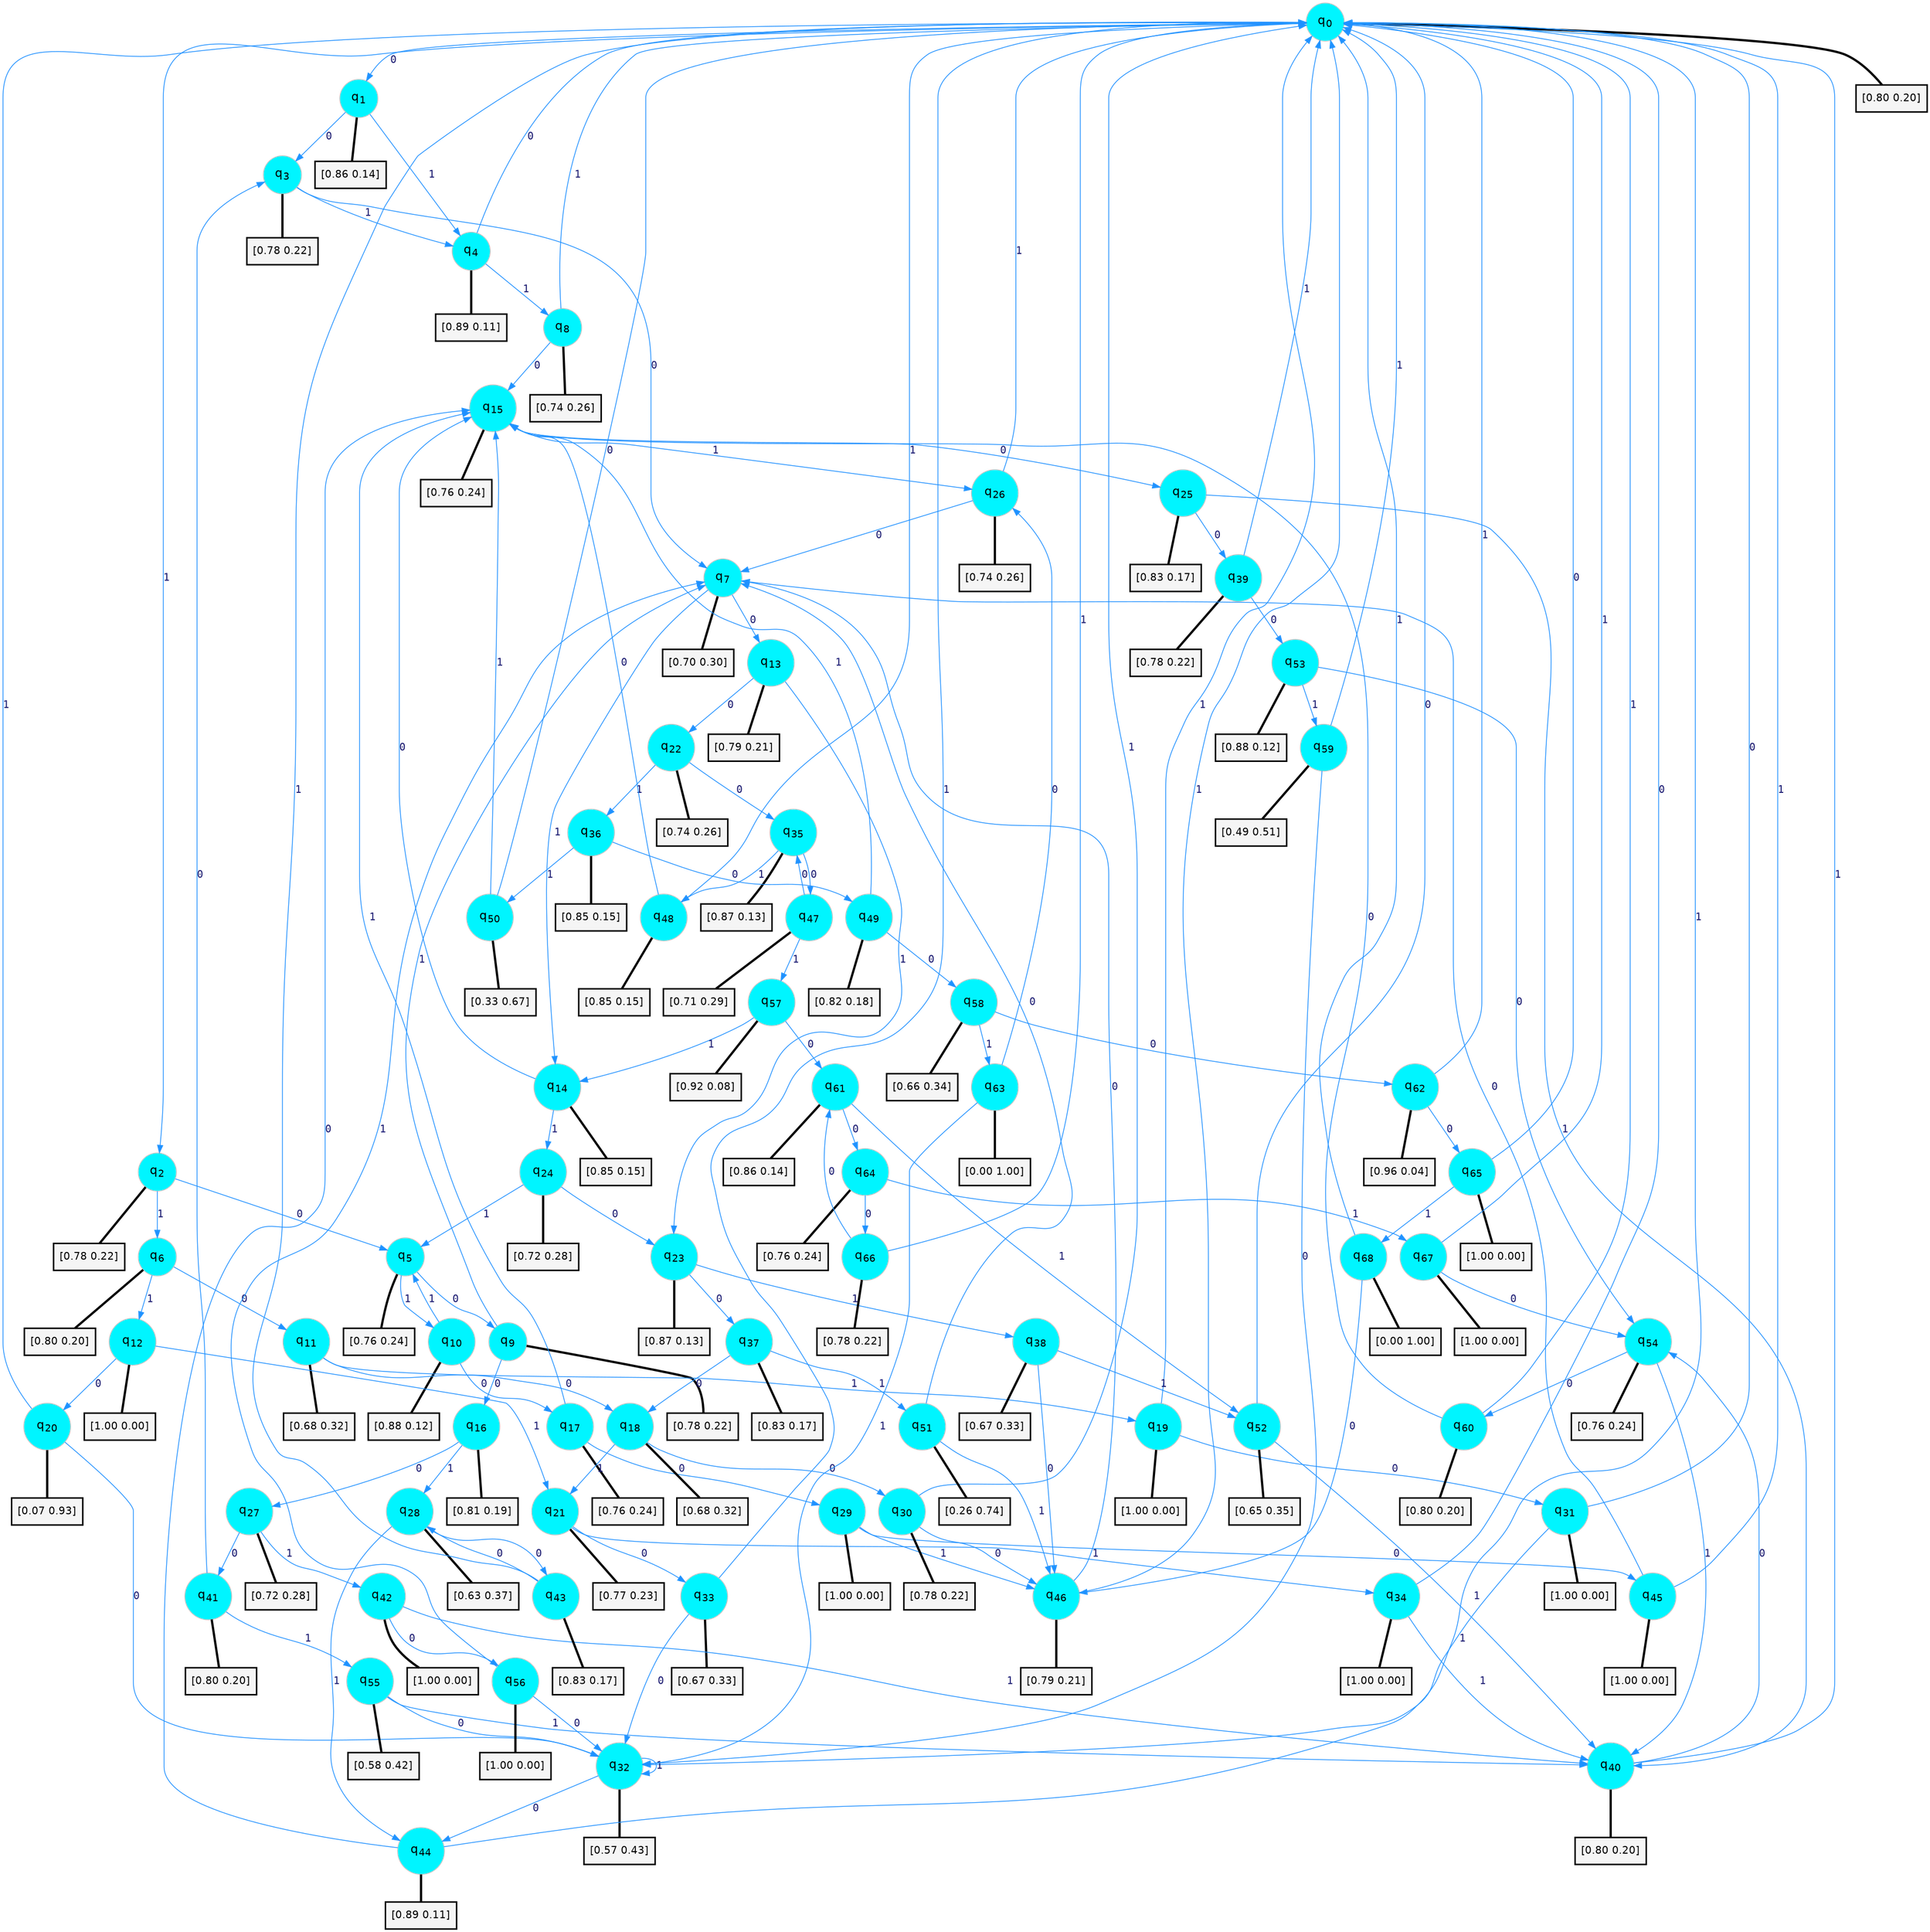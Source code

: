 digraph G {
graph [
bgcolor=transparent, dpi=300, rankdir=TD, size="40,25"];
node [
color=gray, fillcolor=turquoise1, fontcolor=black, fontname=Helvetica, fontsize=16, fontweight=bold, shape=circle, style=filled];
edge [
arrowsize=1, color=dodgerblue1, fontcolor=midnightblue, fontname=courier, fontweight=bold, penwidth=1, style=solid, weight=20];
0[label=<q<SUB>0</SUB>>];
1[label=<q<SUB>1</SUB>>];
2[label=<q<SUB>2</SUB>>];
3[label=<q<SUB>3</SUB>>];
4[label=<q<SUB>4</SUB>>];
5[label=<q<SUB>5</SUB>>];
6[label=<q<SUB>6</SUB>>];
7[label=<q<SUB>7</SUB>>];
8[label=<q<SUB>8</SUB>>];
9[label=<q<SUB>9</SUB>>];
10[label=<q<SUB>10</SUB>>];
11[label=<q<SUB>11</SUB>>];
12[label=<q<SUB>12</SUB>>];
13[label=<q<SUB>13</SUB>>];
14[label=<q<SUB>14</SUB>>];
15[label=<q<SUB>15</SUB>>];
16[label=<q<SUB>16</SUB>>];
17[label=<q<SUB>17</SUB>>];
18[label=<q<SUB>18</SUB>>];
19[label=<q<SUB>19</SUB>>];
20[label=<q<SUB>20</SUB>>];
21[label=<q<SUB>21</SUB>>];
22[label=<q<SUB>22</SUB>>];
23[label=<q<SUB>23</SUB>>];
24[label=<q<SUB>24</SUB>>];
25[label=<q<SUB>25</SUB>>];
26[label=<q<SUB>26</SUB>>];
27[label=<q<SUB>27</SUB>>];
28[label=<q<SUB>28</SUB>>];
29[label=<q<SUB>29</SUB>>];
30[label=<q<SUB>30</SUB>>];
31[label=<q<SUB>31</SUB>>];
32[label=<q<SUB>32</SUB>>];
33[label=<q<SUB>33</SUB>>];
34[label=<q<SUB>34</SUB>>];
35[label=<q<SUB>35</SUB>>];
36[label=<q<SUB>36</SUB>>];
37[label=<q<SUB>37</SUB>>];
38[label=<q<SUB>38</SUB>>];
39[label=<q<SUB>39</SUB>>];
40[label=<q<SUB>40</SUB>>];
41[label=<q<SUB>41</SUB>>];
42[label=<q<SUB>42</SUB>>];
43[label=<q<SUB>43</SUB>>];
44[label=<q<SUB>44</SUB>>];
45[label=<q<SUB>45</SUB>>];
46[label=<q<SUB>46</SUB>>];
47[label=<q<SUB>47</SUB>>];
48[label=<q<SUB>48</SUB>>];
49[label=<q<SUB>49</SUB>>];
50[label=<q<SUB>50</SUB>>];
51[label=<q<SUB>51</SUB>>];
52[label=<q<SUB>52</SUB>>];
53[label=<q<SUB>53</SUB>>];
54[label=<q<SUB>54</SUB>>];
55[label=<q<SUB>55</SUB>>];
56[label=<q<SUB>56</SUB>>];
57[label=<q<SUB>57</SUB>>];
58[label=<q<SUB>58</SUB>>];
59[label=<q<SUB>59</SUB>>];
60[label=<q<SUB>60</SUB>>];
61[label=<q<SUB>61</SUB>>];
62[label=<q<SUB>62</SUB>>];
63[label=<q<SUB>63</SUB>>];
64[label=<q<SUB>64</SUB>>];
65[label=<q<SUB>65</SUB>>];
66[label=<q<SUB>66</SUB>>];
67[label=<q<SUB>67</SUB>>];
68[label=<q<SUB>68</SUB>>];
69[label="[0.80 0.20]", shape=box,fontcolor=black, fontname=Helvetica, fontsize=14, penwidth=2, fillcolor=whitesmoke,color=black];
70[label="[0.86 0.14]", shape=box,fontcolor=black, fontname=Helvetica, fontsize=14, penwidth=2, fillcolor=whitesmoke,color=black];
71[label="[0.78 0.22]", shape=box,fontcolor=black, fontname=Helvetica, fontsize=14, penwidth=2, fillcolor=whitesmoke,color=black];
72[label="[0.78 0.22]", shape=box,fontcolor=black, fontname=Helvetica, fontsize=14, penwidth=2, fillcolor=whitesmoke,color=black];
73[label="[0.89 0.11]", shape=box,fontcolor=black, fontname=Helvetica, fontsize=14, penwidth=2, fillcolor=whitesmoke,color=black];
74[label="[0.76 0.24]", shape=box,fontcolor=black, fontname=Helvetica, fontsize=14, penwidth=2, fillcolor=whitesmoke,color=black];
75[label="[0.80 0.20]", shape=box,fontcolor=black, fontname=Helvetica, fontsize=14, penwidth=2, fillcolor=whitesmoke,color=black];
76[label="[0.70 0.30]", shape=box,fontcolor=black, fontname=Helvetica, fontsize=14, penwidth=2, fillcolor=whitesmoke,color=black];
77[label="[0.74 0.26]", shape=box,fontcolor=black, fontname=Helvetica, fontsize=14, penwidth=2, fillcolor=whitesmoke,color=black];
78[label="[0.78 0.22]", shape=box,fontcolor=black, fontname=Helvetica, fontsize=14, penwidth=2, fillcolor=whitesmoke,color=black];
79[label="[0.88 0.12]", shape=box,fontcolor=black, fontname=Helvetica, fontsize=14, penwidth=2, fillcolor=whitesmoke,color=black];
80[label="[0.68 0.32]", shape=box,fontcolor=black, fontname=Helvetica, fontsize=14, penwidth=2, fillcolor=whitesmoke,color=black];
81[label="[1.00 0.00]", shape=box,fontcolor=black, fontname=Helvetica, fontsize=14, penwidth=2, fillcolor=whitesmoke,color=black];
82[label="[0.79 0.21]", shape=box,fontcolor=black, fontname=Helvetica, fontsize=14, penwidth=2, fillcolor=whitesmoke,color=black];
83[label="[0.85 0.15]", shape=box,fontcolor=black, fontname=Helvetica, fontsize=14, penwidth=2, fillcolor=whitesmoke,color=black];
84[label="[0.76 0.24]", shape=box,fontcolor=black, fontname=Helvetica, fontsize=14, penwidth=2, fillcolor=whitesmoke,color=black];
85[label="[0.81 0.19]", shape=box,fontcolor=black, fontname=Helvetica, fontsize=14, penwidth=2, fillcolor=whitesmoke,color=black];
86[label="[0.76 0.24]", shape=box,fontcolor=black, fontname=Helvetica, fontsize=14, penwidth=2, fillcolor=whitesmoke,color=black];
87[label="[0.68 0.32]", shape=box,fontcolor=black, fontname=Helvetica, fontsize=14, penwidth=2, fillcolor=whitesmoke,color=black];
88[label="[1.00 0.00]", shape=box,fontcolor=black, fontname=Helvetica, fontsize=14, penwidth=2, fillcolor=whitesmoke,color=black];
89[label="[0.07 0.93]", shape=box,fontcolor=black, fontname=Helvetica, fontsize=14, penwidth=2, fillcolor=whitesmoke,color=black];
90[label="[0.77 0.23]", shape=box,fontcolor=black, fontname=Helvetica, fontsize=14, penwidth=2, fillcolor=whitesmoke,color=black];
91[label="[0.74 0.26]", shape=box,fontcolor=black, fontname=Helvetica, fontsize=14, penwidth=2, fillcolor=whitesmoke,color=black];
92[label="[0.87 0.13]", shape=box,fontcolor=black, fontname=Helvetica, fontsize=14, penwidth=2, fillcolor=whitesmoke,color=black];
93[label="[0.72 0.28]", shape=box,fontcolor=black, fontname=Helvetica, fontsize=14, penwidth=2, fillcolor=whitesmoke,color=black];
94[label="[0.83 0.17]", shape=box,fontcolor=black, fontname=Helvetica, fontsize=14, penwidth=2, fillcolor=whitesmoke,color=black];
95[label="[0.74 0.26]", shape=box,fontcolor=black, fontname=Helvetica, fontsize=14, penwidth=2, fillcolor=whitesmoke,color=black];
96[label="[0.72 0.28]", shape=box,fontcolor=black, fontname=Helvetica, fontsize=14, penwidth=2, fillcolor=whitesmoke,color=black];
97[label="[0.63 0.37]", shape=box,fontcolor=black, fontname=Helvetica, fontsize=14, penwidth=2, fillcolor=whitesmoke,color=black];
98[label="[1.00 0.00]", shape=box,fontcolor=black, fontname=Helvetica, fontsize=14, penwidth=2, fillcolor=whitesmoke,color=black];
99[label="[0.78 0.22]", shape=box,fontcolor=black, fontname=Helvetica, fontsize=14, penwidth=2, fillcolor=whitesmoke,color=black];
100[label="[1.00 0.00]", shape=box,fontcolor=black, fontname=Helvetica, fontsize=14, penwidth=2, fillcolor=whitesmoke,color=black];
101[label="[0.57 0.43]", shape=box,fontcolor=black, fontname=Helvetica, fontsize=14, penwidth=2, fillcolor=whitesmoke,color=black];
102[label="[0.67 0.33]", shape=box,fontcolor=black, fontname=Helvetica, fontsize=14, penwidth=2, fillcolor=whitesmoke,color=black];
103[label="[1.00 0.00]", shape=box,fontcolor=black, fontname=Helvetica, fontsize=14, penwidth=2, fillcolor=whitesmoke,color=black];
104[label="[0.87 0.13]", shape=box,fontcolor=black, fontname=Helvetica, fontsize=14, penwidth=2, fillcolor=whitesmoke,color=black];
105[label="[0.85 0.15]", shape=box,fontcolor=black, fontname=Helvetica, fontsize=14, penwidth=2, fillcolor=whitesmoke,color=black];
106[label="[0.83 0.17]", shape=box,fontcolor=black, fontname=Helvetica, fontsize=14, penwidth=2, fillcolor=whitesmoke,color=black];
107[label="[0.67 0.33]", shape=box,fontcolor=black, fontname=Helvetica, fontsize=14, penwidth=2, fillcolor=whitesmoke,color=black];
108[label="[0.78 0.22]", shape=box,fontcolor=black, fontname=Helvetica, fontsize=14, penwidth=2, fillcolor=whitesmoke,color=black];
109[label="[0.80 0.20]", shape=box,fontcolor=black, fontname=Helvetica, fontsize=14, penwidth=2, fillcolor=whitesmoke,color=black];
110[label="[0.80 0.20]", shape=box,fontcolor=black, fontname=Helvetica, fontsize=14, penwidth=2, fillcolor=whitesmoke,color=black];
111[label="[1.00 0.00]", shape=box,fontcolor=black, fontname=Helvetica, fontsize=14, penwidth=2, fillcolor=whitesmoke,color=black];
112[label="[0.83 0.17]", shape=box,fontcolor=black, fontname=Helvetica, fontsize=14, penwidth=2, fillcolor=whitesmoke,color=black];
113[label="[0.89 0.11]", shape=box,fontcolor=black, fontname=Helvetica, fontsize=14, penwidth=2, fillcolor=whitesmoke,color=black];
114[label="[1.00 0.00]", shape=box,fontcolor=black, fontname=Helvetica, fontsize=14, penwidth=2, fillcolor=whitesmoke,color=black];
115[label="[0.79 0.21]", shape=box,fontcolor=black, fontname=Helvetica, fontsize=14, penwidth=2, fillcolor=whitesmoke,color=black];
116[label="[0.71 0.29]", shape=box,fontcolor=black, fontname=Helvetica, fontsize=14, penwidth=2, fillcolor=whitesmoke,color=black];
117[label="[0.85 0.15]", shape=box,fontcolor=black, fontname=Helvetica, fontsize=14, penwidth=2, fillcolor=whitesmoke,color=black];
118[label="[0.82 0.18]", shape=box,fontcolor=black, fontname=Helvetica, fontsize=14, penwidth=2, fillcolor=whitesmoke,color=black];
119[label="[0.33 0.67]", shape=box,fontcolor=black, fontname=Helvetica, fontsize=14, penwidth=2, fillcolor=whitesmoke,color=black];
120[label="[0.26 0.74]", shape=box,fontcolor=black, fontname=Helvetica, fontsize=14, penwidth=2, fillcolor=whitesmoke,color=black];
121[label="[0.65 0.35]", shape=box,fontcolor=black, fontname=Helvetica, fontsize=14, penwidth=2, fillcolor=whitesmoke,color=black];
122[label="[0.88 0.12]", shape=box,fontcolor=black, fontname=Helvetica, fontsize=14, penwidth=2, fillcolor=whitesmoke,color=black];
123[label="[0.76 0.24]", shape=box,fontcolor=black, fontname=Helvetica, fontsize=14, penwidth=2, fillcolor=whitesmoke,color=black];
124[label="[0.58 0.42]", shape=box,fontcolor=black, fontname=Helvetica, fontsize=14, penwidth=2, fillcolor=whitesmoke,color=black];
125[label="[1.00 0.00]", shape=box,fontcolor=black, fontname=Helvetica, fontsize=14, penwidth=2, fillcolor=whitesmoke,color=black];
126[label="[0.92 0.08]", shape=box,fontcolor=black, fontname=Helvetica, fontsize=14, penwidth=2, fillcolor=whitesmoke,color=black];
127[label="[0.66 0.34]", shape=box,fontcolor=black, fontname=Helvetica, fontsize=14, penwidth=2, fillcolor=whitesmoke,color=black];
128[label="[0.49 0.51]", shape=box,fontcolor=black, fontname=Helvetica, fontsize=14, penwidth=2, fillcolor=whitesmoke,color=black];
129[label="[0.80 0.20]", shape=box,fontcolor=black, fontname=Helvetica, fontsize=14, penwidth=2, fillcolor=whitesmoke,color=black];
130[label="[0.86 0.14]", shape=box,fontcolor=black, fontname=Helvetica, fontsize=14, penwidth=2, fillcolor=whitesmoke,color=black];
131[label="[0.96 0.04]", shape=box,fontcolor=black, fontname=Helvetica, fontsize=14, penwidth=2, fillcolor=whitesmoke,color=black];
132[label="[0.00 1.00]", shape=box,fontcolor=black, fontname=Helvetica, fontsize=14, penwidth=2, fillcolor=whitesmoke,color=black];
133[label="[0.76 0.24]", shape=box,fontcolor=black, fontname=Helvetica, fontsize=14, penwidth=2, fillcolor=whitesmoke,color=black];
134[label="[1.00 0.00]", shape=box,fontcolor=black, fontname=Helvetica, fontsize=14, penwidth=2, fillcolor=whitesmoke,color=black];
135[label="[0.78 0.22]", shape=box,fontcolor=black, fontname=Helvetica, fontsize=14, penwidth=2, fillcolor=whitesmoke,color=black];
136[label="[1.00 0.00]", shape=box,fontcolor=black, fontname=Helvetica, fontsize=14, penwidth=2, fillcolor=whitesmoke,color=black];
137[label="[0.00 1.00]", shape=box,fontcolor=black, fontname=Helvetica, fontsize=14, penwidth=2, fillcolor=whitesmoke,color=black];
0->1 [label=0];
0->2 [label=1];
0->69 [arrowhead=none, penwidth=3,color=black];
1->3 [label=0];
1->4 [label=1];
1->70 [arrowhead=none, penwidth=3,color=black];
2->5 [label=0];
2->6 [label=1];
2->71 [arrowhead=none, penwidth=3,color=black];
3->7 [label=0];
3->4 [label=1];
3->72 [arrowhead=none, penwidth=3,color=black];
4->0 [label=0];
4->8 [label=1];
4->73 [arrowhead=none, penwidth=3,color=black];
5->9 [label=0];
5->10 [label=1];
5->74 [arrowhead=none, penwidth=3,color=black];
6->11 [label=0];
6->12 [label=1];
6->75 [arrowhead=none, penwidth=3,color=black];
7->13 [label=0];
7->14 [label=1];
7->76 [arrowhead=none, penwidth=3,color=black];
8->15 [label=0];
8->0 [label=1];
8->77 [arrowhead=none, penwidth=3,color=black];
9->16 [label=0];
9->7 [label=1];
9->78 [arrowhead=none, penwidth=3,color=black];
10->17 [label=0];
10->5 [label=1];
10->79 [arrowhead=none, penwidth=3,color=black];
11->18 [label=0];
11->19 [label=1];
11->80 [arrowhead=none, penwidth=3,color=black];
12->20 [label=0];
12->21 [label=1];
12->81 [arrowhead=none, penwidth=3,color=black];
13->22 [label=0];
13->23 [label=1];
13->82 [arrowhead=none, penwidth=3,color=black];
14->15 [label=0];
14->24 [label=1];
14->83 [arrowhead=none, penwidth=3,color=black];
15->25 [label=0];
15->26 [label=1];
15->84 [arrowhead=none, penwidth=3,color=black];
16->27 [label=0];
16->28 [label=1];
16->85 [arrowhead=none, penwidth=3,color=black];
17->29 [label=0];
17->15 [label=1];
17->86 [arrowhead=none, penwidth=3,color=black];
18->30 [label=0];
18->21 [label=1];
18->87 [arrowhead=none, penwidth=3,color=black];
19->31 [label=0];
19->0 [label=1];
19->88 [arrowhead=none, penwidth=3,color=black];
20->32 [label=0];
20->0 [label=1];
20->89 [arrowhead=none, penwidth=3,color=black];
21->33 [label=0];
21->34 [label=1];
21->90 [arrowhead=none, penwidth=3,color=black];
22->35 [label=0];
22->36 [label=1];
22->91 [arrowhead=none, penwidth=3,color=black];
23->37 [label=0];
23->38 [label=1];
23->92 [arrowhead=none, penwidth=3,color=black];
24->23 [label=0];
24->5 [label=1];
24->93 [arrowhead=none, penwidth=3,color=black];
25->39 [label=0];
25->40 [label=1];
25->94 [arrowhead=none, penwidth=3,color=black];
26->7 [label=0];
26->0 [label=1];
26->95 [arrowhead=none, penwidth=3,color=black];
27->41 [label=0];
27->42 [label=1];
27->96 [arrowhead=none, penwidth=3,color=black];
28->43 [label=0];
28->44 [label=1];
28->97 [arrowhead=none, penwidth=3,color=black];
29->45 [label=0];
29->46 [label=1];
29->98 [arrowhead=none, penwidth=3,color=black];
30->46 [label=0];
30->0 [label=1];
30->99 [arrowhead=none, penwidth=3,color=black];
31->0 [label=0];
31->32 [label=1];
31->100 [arrowhead=none, penwidth=3,color=black];
32->44 [label=0];
32->32 [label=1];
32->101 [arrowhead=none, penwidth=3,color=black];
33->32 [label=0];
33->0 [label=1];
33->102 [arrowhead=none, penwidth=3,color=black];
34->0 [label=0];
34->40 [label=1];
34->103 [arrowhead=none, penwidth=3,color=black];
35->47 [label=0];
35->48 [label=1];
35->104 [arrowhead=none, penwidth=3,color=black];
36->49 [label=0];
36->50 [label=1];
36->105 [arrowhead=none, penwidth=3,color=black];
37->18 [label=0];
37->51 [label=1];
37->106 [arrowhead=none, penwidth=3,color=black];
38->46 [label=0];
38->52 [label=1];
38->107 [arrowhead=none, penwidth=3,color=black];
39->53 [label=0];
39->0 [label=1];
39->108 [arrowhead=none, penwidth=3,color=black];
40->54 [label=0];
40->0 [label=1];
40->109 [arrowhead=none, penwidth=3,color=black];
41->3 [label=0];
41->55 [label=1];
41->110 [arrowhead=none, penwidth=3,color=black];
42->56 [label=0];
42->40 [label=1];
42->111 [arrowhead=none, penwidth=3,color=black];
43->28 [label=0];
43->0 [label=1];
43->112 [arrowhead=none, penwidth=3,color=black];
44->15 [label=0];
44->0 [label=1];
44->113 [arrowhead=none, penwidth=3,color=black];
45->7 [label=0];
45->0 [label=1];
45->114 [arrowhead=none, penwidth=3,color=black];
46->7 [label=0];
46->0 [label=1];
46->115 [arrowhead=none, penwidth=3,color=black];
47->35 [label=0];
47->57 [label=1];
47->116 [arrowhead=none, penwidth=3,color=black];
48->15 [label=0];
48->0 [label=1];
48->117 [arrowhead=none, penwidth=3,color=black];
49->58 [label=0];
49->15 [label=1];
49->118 [arrowhead=none, penwidth=3,color=black];
50->0 [label=0];
50->15 [label=1];
50->119 [arrowhead=none, penwidth=3,color=black];
51->7 [label=0];
51->46 [label=1];
51->120 [arrowhead=none, penwidth=3,color=black];
52->0 [label=0];
52->40 [label=1];
52->121 [arrowhead=none, penwidth=3,color=black];
53->54 [label=0];
53->59 [label=1];
53->122 [arrowhead=none, penwidth=3,color=black];
54->60 [label=0];
54->40 [label=1];
54->123 [arrowhead=none, penwidth=3,color=black];
55->32 [label=0];
55->40 [label=1];
55->124 [arrowhead=none, penwidth=3,color=black];
56->32 [label=0];
56->7 [label=1];
56->125 [arrowhead=none, penwidth=3,color=black];
57->61 [label=0];
57->14 [label=1];
57->126 [arrowhead=none, penwidth=3,color=black];
58->62 [label=0];
58->63 [label=1];
58->127 [arrowhead=none, penwidth=3,color=black];
59->32 [label=0];
59->0 [label=1];
59->128 [arrowhead=none, penwidth=3,color=black];
60->15 [label=0];
60->0 [label=1];
60->129 [arrowhead=none, penwidth=3,color=black];
61->64 [label=0];
61->52 [label=1];
61->130 [arrowhead=none, penwidth=3,color=black];
62->65 [label=0];
62->0 [label=1];
62->131 [arrowhead=none, penwidth=3,color=black];
63->26 [label=0];
63->32 [label=1];
63->132 [arrowhead=none, penwidth=3,color=black];
64->66 [label=0];
64->67 [label=1];
64->133 [arrowhead=none, penwidth=3,color=black];
65->0 [label=0];
65->68 [label=1];
65->134 [arrowhead=none, penwidth=3,color=black];
66->61 [label=0];
66->0 [label=1];
66->135 [arrowhead=none, penwidth=3,color=black];
67->54 [label=0];
67->0 [label=1];
67->136 [arrowhead=none, penwidth=3,color=black];
68->46 [label=0];
68->0 [label=1];
68->137 [arrowhead=none, penwidth=3,color=black];
}
